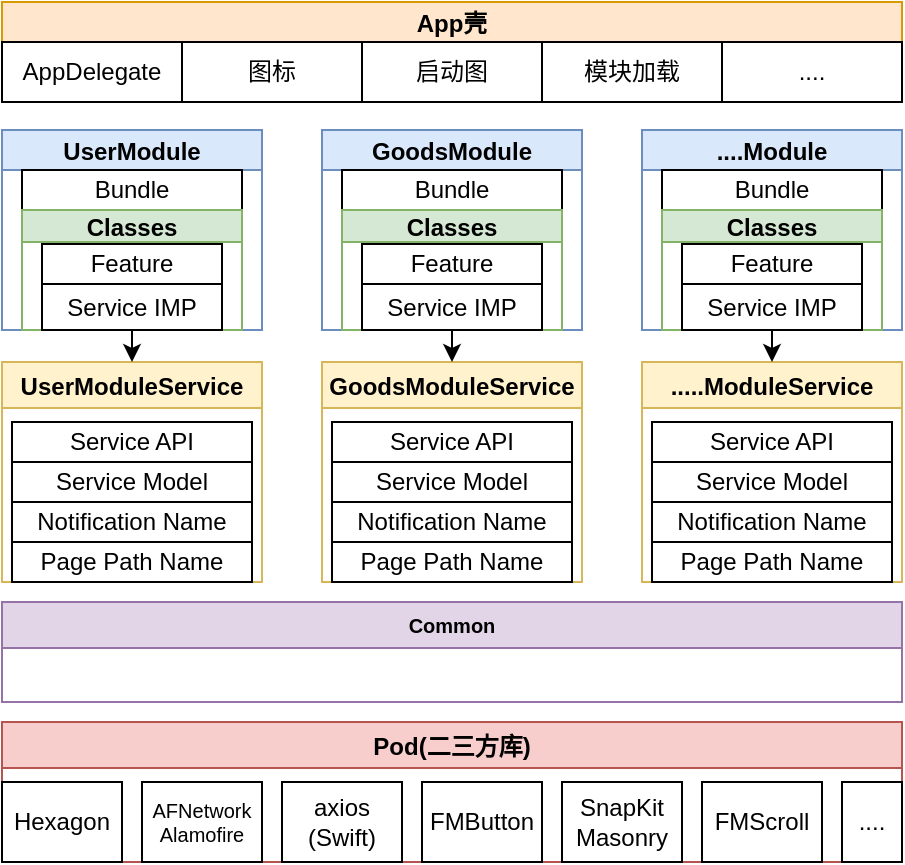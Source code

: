 <mxfile version="14.5.3" type="github">
  <diagram id="prtHgNgQTEPvFCAcTncT" name="Page-1">
    <mxGraphModel dx="1566" dy="724" grid="1" gridSize="10" guides="1" tooltips="1" connect="1" arrows="1" fold="1" page="1" pageScale="1" pageWidth="827" pageHeight="1169" math="0" shadow="0">
      <root>
        <mxCell id="0" />
        <mxCell id="1" parent="0" />
        <mxCell id="YU95mLcBvVO3n_A5TRTx-8" value="App壳" style="swimlane;startSize=20;fillColor=#ffe6cc;strokeColor=#d79b00;" parent="1" vertex="1">
          <mxGeometry x="160" y="80" width="450" height="50" as="geometry" />
        </mxCell>
        <mxCell id="YU95mLcBvVO3n_A5TRTx-9" value="AppDelegate" style="rounded=0;whiteSpace=wrap;html=1;" parent="YU95mLcBvVO3n_A5TRTx-8" vertex="1">
          <mxGeometry y="20" width="90" height="30" as="geometry" />
        </mxCell>
        <mxCell id="YU95mLcBvVO3n_A5TRTx-10" value="图标" style="rounded=0;whiteSpace=wrap;html=1;" parent="YU95mLcBvVO3n_A5TRTx-8" vertex="1">
          <mxGeometry x="90" y="20" width="90" height="30" as="geometry" />
        </mxCell>
        <mxCell id="YU95mLcBvVO3n_A5TRTx-11" value="启动图" style="rounded=0;whiteSpace=wrap;html=1;" parent="YU95mLcBvVO3n_A5TRTx-8" vertex="1">
          <mxGeometry x="180" y="20" width="90" height="30" as="geometry" />
        </mxCell>
        <mxCell id="YU95mLcBvVO3n_A5TRTx-12" value="模块加载" style="rounded=0;whiteSpace=wrap;html=1;" parent="YU95mLcBvVO3n_A5TRTx-8" vertex="1">
          <mxGeometry x="270" y="20" width="90" height="30" as="geometry" />
        </mxCell>
        <mxCell id="YU95mLcBvVO3n_A5TRTx-13" value="...." style="rounded=0;whiteSpace=wrap;html=1;" parent="YU95mLcBvVO3n_A5TRTx-8" vertex="1">
          <mxGeometry x="360" y="20" width="90" height="30" as="geometry" />
        </mxCell>
        <mxCell id="YU95mLcBvVO3n_A5TRTx-14" value="UserModule" style="swimlane;startSize=20;fillColor=#dae8fc;strokeColor=#6c8ebf;swimlaneFillColor=#ffffff;" parent="1" vertex="1">
          <mxGeometry x="160" y="144" width="130" height="100" as="geometry" />
        </mxCell>
        <mxCell id="YU95mLcBvVO3n_A5TRTx-15" value="Bundle" style="rounded=0;whiteSpace=wrap;html=1;" parent="YU95mLcBvVO3n_A5TRTx-14" vertex="1">
          <mxGeometry x="10" y="20" width="110" height="20" as="geometry" />
        </mxCell>
        <mxCell id="YU95mLcBvVO3n_A5TRTx-16" value="Classes" style="swimlane;fillColor=#d5e8d4;strokeColor=#82b366;startSize=16;" parent="YU95mLcBvVO3n_A5TRTx-14" vertex="1">
          <mxGeometry x="10" y="40" width="110" height="60" as="geometry" />
        </mxCell>
        <mxCell id="YU95mLcBvVO3n_A5TRTx-17" value="Service IMP" style="rounded=0;whiteSpace=wrap;html=1;" parent="YU95mLcBvVO3n_A5TRTx-16" vertex="1">
          <mxGeometry x="10" y="37" width="90" height="23" as="geometry" />
        </mxCell>
        <mxCell id="YU95mLcBvVO3n_A5TRTx-18" value="Feature" style="rounded=0;whiteSpace=wrap;html=1;" parent="YU95mLcBvVO3n_A5TRTx-16" vertex="1">
          <mxGeometry x="10" y="17" width="90" height="20" as="geometry" />
        </mxCell>
        <mxCell id="YU95mLcBvVO3n_A5TRTx-19" value="UserModuleService" style="swimlane;fillColor=#fff2cc;strokeColor=#d6b656;" parent="1" vertex="1">
          <mxGeometry x="160" y="260" width="130" height="110" as="geometry" />
        </mxCell>
        <mxCell id="YU95mLcBvVO3n_A5TRTx-22" value="Service API" style="rounded=0;whiteSpace=wrap;html=1;gradientColor=none;" parent="YU95mLcBvVO3n_A5TRTx-19" vertex="1">
          <mxGeometry x="5" y="30" width="120" height="20" as="geometry" />
        </mxCell>
        <mxCell id="YU95mLcBvVO3n_A5TRTx-23" value="Service Model" style="rounded=0;whiteSpace=wrap;html=1;gradientColor=none;" parent="YU95mLcBvVO3n_A5TRTx-19" vertex="1">
          <mxGeometry x="5" y="50" width="120" height="20" as="geometry" />
        </mxCell>
        <mxCell id="YU95mLcBvVO3n_A5TRTx-24" value="Notification Name" style="rounded=0;whiteSpace=wrap;html=1;gradientColor=none;" parent="YU95mLcBvVO3n_A5TRTx-19" vertex="1">
          <mxGeometry x="5" y="70" width="120" height="20" as="geometry" />
        </mxCell>
        <mxCell id="YU95mLcBvVO3n_A5TRTx-25" value="Page Path Name" style="rounded=0;whiteSpace=wrap;html=1;gradientColor=none;" parent="YU95mLcBvVO3n_A5TRTx-19" vertex="1">
          <mxGeometry x="5" y="90" width="120" height="20" as="geometry" />
        </mxCell>
        <mxCell id="YU95mLcBvVO3n_A5TRTx-20" style="edgeStyle=orthogonalEdgeStyle;rounded=0;orthogonalLoop=1;jettySize=auto;html=1;exitX=0.75;exitY=1;exitDx=0;exitDy=0;entryX=0.5;entryY=0;entryDx=0;entryDy=0;" parent="1" source="YU95mLcBvVO3n_A5TRTx-17" target="YU95mLcBvVO3n_A5TRTx-19" edge="1">
          <mxGeometry relative="1" as="geometry" />
        </mxCell>
        <mxCell id="YU95mLcBvVO3n_A5TRTx-27" value="GoodsModule" style="swimlane;startSize=20;fillColor=#dae8fc;strokeColor=#6c8ebf;swimlaneFillColor=#ffffff;" parent="1" vertex="1">
          <mxGeometry x="320" y="144" width="130" height="100" as="geometry" />
        </mxCell>
        <mxCell id="YU95mLcBvVO3n_A5TRTx-28" value="Bundle" style="rounded=0;whiteSpace=wrap;html=1;" parent="YU95mLcBvVO3n_A5TRTx-27" vertex="1">
          <mxGeometry x="10" y="20" width="110" height="20" as="geometry" />
        </mxCell>
        <mxCell id="YU95mLcBvVO3n_A5TRTx-29" value="Classes" style="swimlane;fillColor=#d5e8d4;strokeColor=#82b366;startSize=16;" parent="YU95mLcBvVO3n_A5TRTx-27" vertex="1">
          <mxGeometry x="10" y="40" width="110" height="60" as="geometry" />
        </mxCell>
        <mxCell id="YU95mLcBvVO3n_A5TRTx-30" value="Service IMP" style="rounded=0;whiteSpace=wrap;html=1;" parent="YU95mLcBvVO3n_A5TRTx-29" vertex="1">
          <mxGeometry x="10" y="37" width="90" height="23" as="geometry" />
        </mxCell>
        <mxCell id="YU95mLcBvVO3n_A5TRTx-31" value="Feature" style="rounded=0;whiteSpace=wrap;html=1;" parent="YU95mLcBvVO3n_A5TRTx-29" vertex="1">
          <mxGeometry x="10" y="17" width="90" height="20" as="geometry" />
        </mxCell>
        <mxCell id="YU95mLcBvVO3n_A5TRTx-32" value="GoodsModuleService" style="swimlane;fillColor=#fff2cc;strokeColor=#d6b656;" parent="1" vertex="1">
          <mxGeometry x="320" y="260" width="130" height="110" as="geometry" />
        </mxCell>
        <mxCell id="YU95mLcBvVO3n_A5TRTx-33" value="Service API" style="rounded=0;whiteSpace=wrap;html=1;gradientColor=none;" parent="YU95mLcBvVO3n_A5TRTx-32" vertex="1">
          <mxGeometry x="5" y="30" width="120" height="20" as="geometry" />
        </mxCell>
        <mxCell id="YU95mLcBvVO3n_A5TRTx-34" value="Service Model" style="rounded=0;whiteSpace=wrap;html=1;gradientColor=none;" parent="YU95mLcBvVO3n_A5TRTx-32" vertex="1">
          <mxGeometry x="5" y="50" width="120" height="20" as="geometry" />
        </mxCell>
        <mxCell id="YU95mLcBvVO3n_A5TRTx-35" value="Notification Name" style="rounded=0;whiteSpace=wrap;html=1;gradientColor=none;" parent="YU95mLcBvVO3n_A5TRTx-32" vertex="1">
          <mxGeometry x="5" y="70" width="120" height="20" as="geometry" />
        </mxCell>
        <mxCell id="YU95mLcBvVO3n_A5TRTx-36" value="Page Path Name" style="rounded=0;whiteSpace=wrap;html=1;gradientColor=none;" parent="YU95mLcBvVO3n_A5TRTx-32" vertex="1">
          <mxGeometry x="5" y="90" width="120" height="20" as="geometry" />
        </mxCell>
        <mxCell id="YU95mLcBvVO3n_A5TRTx-37" style="edgeStyle=orthogonalEdgeStyle;rounded=0;orthogonalLoop=1;jettySize=auto;html=1;exitX=0.75;exitY=1;exitDx=0;exitDy=0;entryX=0.5;entryY=0;entryDx=0;entryDy=0;" parent="1" source="YU95mLcBvVO3n_A5TRTx-30" target="YU95mLcBvVO3n_A5TRTx-32" edge="1">
          <mxGeometry relative="1" as="geometry" />
        </mxCell>
        <mxCell id="NfKm2U22eVUN3z-CTc0W-1" value="....Module" style="swimlane;startSize=20;fillColor=#dae8fc;strokeColor=#6c8ebf;swimlaneFillColor=#ffffff;" vertex="1" parent="1">
          <mxGeometry x="480" y="144" width="130" height="100" as="geometry" />
        </mxCell>
        <mxCell id="NfKm2U22eVUN3z-CTc0W-2" value="Bundle" style="rounded=0;whiteSpace=wrap;html=1;" vertex="1" parent="NfKm2U22eVUN3z-CTc0W-1">
          <mxGeometry x="10" y="20" width="110" height="20" as="geometry" />
        </mxCell>
        <mxCell id="NfKm2U22eVUN3z-CTc0W-3" value="Classes" style="swimlane;fillColor=#d5e8d4;strokeColor=#82b366;startSize=16;" vertex="1" parent="NfKm2U22eVUN3z-CTc0W-1">
          <mxGeometry x="10" y="40" width="110" height="60" as="geometry" />
        </mxCell>
        <mxCell id="NfKm2U22eVUN3z-CTc0W-4" value="Service IMP" style="rounded=0;whiteSpace=wrap;html=1;" vertex="1" parent="NfKm2U22eVUN3z-CTc0W-3">
          <mxGeometry x="10" y="37" width="90" height="23" as="geometry" />
        </mxCell>
        <mxCell id="NfKm2U22eVUN3z-CTc0W-5" value="Feature" style="rounded=0;whiteSpace=wrap;html=1;" vertex="1" parent="NfKm2U22eVUN3z-CTc0W-3">
          <mxGeometry x="10" y="17" width="90" height="20" as="geometry" />
        </mxCell>
        <mxCell id="NfKm2U22eVUN3z-CTc0W-6" value=".....ModuleService" style="swimlane;fillColor=#fff2cc;strokeColor=#d6b656;" vertex="1" parent="1">
          <mxGeometry x="480" y="260" width="130" height="110" as="geometry" />
        </mxCell>
        <mxCell id="NfKm2U22eVUN3z-CTc0W-7" value="Service API" style="rounded=0;whiteSpace=wrap;html=1;gradientColor=none;" vertex="1" parent="NfKm2U22eVUN3z-CTc0W-6">
          <mxGeometry x="5" y="30" width="120" height="20" as="geometry" />
        </mxCell>
        <mxCell id="NfKm2U22eVUN3z-CTc0W-8" value="Service Model" style="rounded=0;whiteSpace=wrap;html=1;gradientColor=none;" vertex="1" parent="NfKm2U22eVUN3z-CTc0W-6">
          <mxGeometry x="5" y="50" width="120" height="20" as="geometry" />
        </mxCell>
        <mxCell id="NfKm2U22eVUN3z-CTc0W-9" value="Notification Name" style="rounded=0;whiteSpace=wrap;html=1;gradientColor=none;" vertex="1" parent="NfKm2U22eVUN3z-CTc0W-6">
          <mxGeometry x="5" y="70" width="120" height="20" as="geometry" />
        </mxCell>
        <mxCell id="NfKm2U22eVUN3z-CTc0W-10" value="Page Path Name" style="rounded=0;whiteSpace=wrap;html=1;gradientColor=none;" vertex="1" parent="NfKm2U22eVUN3z-CTc0W-6">
          <mxGeometry x="5" y="90" width="120" height="20" as="geometry" />
        </mxCell>
        <mxCell id="NfKm2U22eVUN3z-CTc0W-11" style="edgeStyle=orthogonalEdgeStyle;rounded=0;orthogonalLoop=1;jettySize=auto;html=1;exitX=0.75;exitY=1;exitDx=0;exitDy=0;entryX=0.5;entryY=0;entryDx=0;entryDy=0;" edge="1" parent="1" source="NfKm2U22eVUN3z-CTc0W-4" target="NfKm2U22eVUN3z-CTc0W-6">
          <mxGeometry relative="1" as="geometry" />
        </mxCell>
        <mxCell id="NfKm2U22eVUN3z-CTc0W-12" value="Pod(二三方库)" style="swimlane;fillColor=#f8cecc;strokeColor=#b85450;" vertex="1" parent="1">
          <mxGeometry x="160" y="440" width="450" height="70" as="geometry" />
        </mxCell>
        <mxCell id="NfKm2U22eVUN3z-CTc0W-14" value="Hexagon" style="rounded=0;whiteSpace=wrap;html=1;labelPosition=center;verticalLabelPosition=middle;align=center;verticalAlign=middle;" vertex="1" parent="NfKm2U22eVUN3z-CTc0W-12">
          <mxGeometry y="30" width="60" height="40" as="geometry" />
        </mxCell>
        <mxCell id="NfKm2U22eVUN3z-CTc0W-15" value="&lt;font&gt;&lt;span style=&quot;font-size: 10px&quot;&gt;AFNetwork&lt;/span&gt;&lt;br&gt;&lt;span style=&quot;font-size: 10px&quot;&gt;Alamofire&lt;/span&gt;&lt;br&gt;&lt;/font&gt;" style="rounded=0;whiteSpace=wrap;html=1;labelPosition=center;verticalLabelPosition=middle;align=center;verticalAlign=middle;fontSize=10;" vertex="1" parent="NfKm2U22eVUN3z-CTc0W-12">
          <mxGeometry x="70" y="30" width="60" height="40" as="geometry" />
        </mxCell>
        <mxCell id="NfKm2U22eVUN3z-CTc0W-16" value="axios&lt;br&gt;(Swift)" style="rounded=0;whiteSpace=wrap;html=1;labelPosition=center;verticalLabelPosition=middle;align=center;verticalAlign=middle;" vertex="1" parent="NfKm2U22eVUN3z-CTc0W-12">
          <mxGeometry x="140" y="30" width="60" height="40" as="geometry" />
        </mxCell>
        <mxCell id="NfKm2U22eVUN3z-CTc0W-17" value="FMButton" style="rounded=0;whiteSpace=wrap;html=1;labelPosition=center;verticalLabelPosition=middle;align=center;verticalAlign=middle;" vertex="1" parent="NfKm2U22eVUN3z-CTc0W-12">
          <mxGeometry x="210" y="30" width="60" height="40" as="geometry" />
        </mxCell>
        <mxCell id="NfKm2U22eVUN3z-CTc0W-18" value="SnapKit&lt;br&gt;Masonry" style="rounded=0;whiteSpace=wrap;html=1;labelPosition=center;verticalLabelPosition=middle;align=center;verticalAlign=middle;" vertex="1" parent="NfKm2U22eVUN3z-CTc0W-12">
          <mxGeometry x="280" y="30" width="60" height="40" as="geometry" />
        </mxCell>
        <mxCell id="NfKm2U22eVUN3z-CTc0W-19" value="FMScroll" style="rounded=0;whiteSpace=wrap;html=1;labelPosition=center;verticalLabelPosition=middle;align=center;verticalAlign=middle;" vertex="1" parent="NfKm2U22eVUN3z-CTc0W-12">
          <mxGeometry x="350" y="30" width="60" height="40" as="geometry" />
        </mxCell>
        <mxCell id="NfKm2U22eVUN3z-CTc0W-22" value="...." style="rounded=0;whiteSpace=wrap;html=1;labelPosition=center;verticalLabelPosition=middle;align=center;verticalAlign=middle;" vertex="1" parent="NfKm2U22eVUN3z-CTc0W-12">
          <mxGeometry x="420" y="30" width="30" height="40" as="geometry" />
        </mxCell>
        <mxCell id="NfKm2U22eVUN3z-CTc0W-21" value="Common" style="swimlane;fontSize=10;fillColor=#e1d5e7;strokeColor=#9673a6;" vertex="1" parent="1">
          <mxGeometry x="160" y="380" width="450" height="50" as="geometry" />
        </mxCell>
      </root>
    </mxGraphModel>
  </diagram>
</mxfile>
